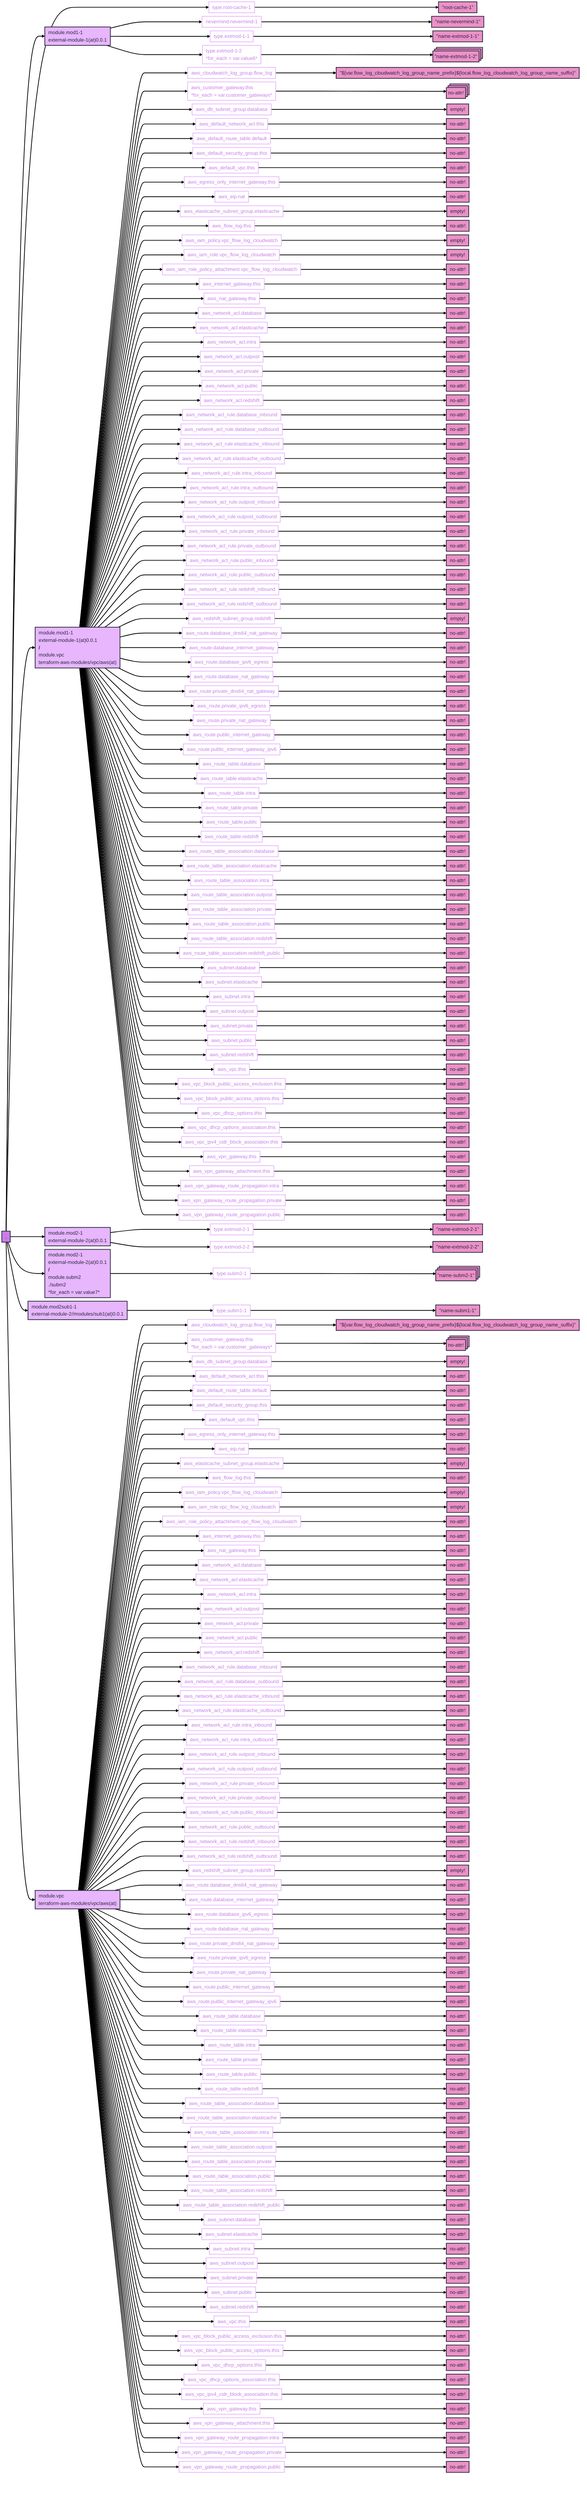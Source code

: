 ---
config:
  theme: redux
  flowchart:
    diagramPadding: 5
    padding: 5
    nodeSpacing: 10
    wrappingWidth: 700
---
flowchart LR
  classDef tf-path fill:#c87de8
  classDef tf-resource stroke:#e7b6fc,color:#c87de8,text-align:left
  classDef tf-int-mod fill:#e7b6fc,text-align:left
  classDef tf-ext-mod fill:#7da8e8,text-align:left
  classDef tf-name fill:#eb91c7
  p_root["."]:::tf-path
  p_root ----> r_root__typerootcache1["type.root-cache-1"]:::tf-resource
  r_root__typerootcache1 ---> n_root__typerootcache1_n["#34;root-cache-1#34;"]:::tf-name
  p_root --> m_root__mod11["module.mod1-1<br>external-module-1(at)0.0.1"]:::tf-int-mod
  m_root__mod11 ---> r_root__mod11__nevermindnevermind1["nevermind.nevermind-1"]:::tf-resource
  r_root__mod11__nevermindnevermind1 ---> n_root__mod11__nevermindnevermind1_n["#34;name-nevermind-1#34;"]:::tf-name
  m_root__mod11 ---> r_root__mod11__typeextmod11["type.extmod-1-1"]:::tf-resource
  r_root__mod11__typeextmod11 ---> n_root__mod11__typeextmod11_n["#34;name-extmod-1-1#34;"]:::tf-name
  m_root__mod11 ---> r_root__mod11__typeextmod12["type.extmod-1-2<br>*for_each = var.value6*"]:::tf-resource
  r_root__mod11__typeextmod12 ---> n_root__mod11__typeextmod12_n:::tf-name@{ shape: procs, label: "#34;name-extmod-1-2#34;"}
  p_root --> m_root__root__mod11__vpc["module.mod1-1<br>external-module-1(at)0.0.1<br><b>/</b><br>module.vpc<br>terraform-aws-modules/vpc/aws(at)"]:::tf-int-mod
  m_root__root__mod11__vpc ---> r_root__root__mod11__vpc__awscloudwatchloggroupflowlog["aws_cloudwatch_log_group.flow_log"]:::tf-resource
  r_root__root__mod11__vpc__awscloudwatchloggroupflowlog ---> n_root__root__mod11__vpc__awscloudwatchloggroupflowlog_n["#34;${var.flow_log_cloudwatch_log_group_name_prefix}${local.flow_log_cloudwatch_log_group_name_suffix}#34;"]:::tf-name
  m_root__root__mod11__vpc ---> r_root__root__mod11__vpc__awscustomergatewaythis["aws_customer_gateway.this<br>*for_each = var.customer_gateways*"]:::tf-resource
  r_root__root__mod11__vpc__awscustomergatewaythis ---> n_root__root__mod11__vpc__awscustomergatewaythis_n:::tf-name@{ shape: procs, label: "no-attr!"}
  m_root__root__mod11__vpc ---> r_root__root__mod11__vpc__awsdbsubnetgroupdatabase["aws_db_subnet_group.database"]:::tf-resource
  r_root__root__mod11__vpc__awsdbsubnetgroupdatabase ---> n_root__root__mod11__vpc__awsdbsubnetgroupdatabase_n["empty!"]:::tf-name
  m_root__root__mod11__vpc ---> r_root__root__mod11__vpc__awsdefaultnetworkaclthis["aws_default_network_acl.this"]:::tf-resource
  r_root__root__mod11__vpc__awsdefaultnetworkaclthis ---> n_root__root__mod11__vpc__awsdefaultnetworkaclthis_n["no-attr!"]:::tf-name
  m_root__root__mod11__vpc ---> r_root__root__mod11__vpc__awsdefaultroutetabledefault["aws_default_route_table.default"]:::tf-resource
  r_root__root__mod11__vpc__awsdefaultroutetabledefault ---> n_root__root__mod11__vpc__awsdefaultroutetabledefault_n["no-attr!"]:::tf-name
  m_root__root__mod11__vpc ---> r_root__root__mod11__vpc__awsdefaultsecuritygroupthis["aws_default_security_group.this"]:::tf-resource
  r_root__root__mod11__vpc__awsdefaultsecuritygroupthis ---> n_root__root__mod11__vpc__awsdefaultsecuritygroupthis_n["no-attr!"]:::tf-name
  m_root__root__mod11__vpc ---> r_root__root__mod11__vpc__awsdefaultvpcthis["aws_default_vpc.this"]:::tf-resource
  r_root__root__mod11__vpc__awsdefaultvpcthis ---> n_root__root__mod11__vpc__awsdefaultvpcthis_n["no-attr!"]:::tf-name
  m_root__root__mod11__vpc ---> r_root__root__mod11__vpc__awsegressonlyinternetgatewaythis["aws_egress_only_internet_gateway.this"]:::tf-resource
  r_root__root__mod11__vpc__awsegressonlyinternetgatewaythis ---> n_root__root__mod11__vpc__awsegressonlyinternetgatewaythis_n["no-attr!"]:::tf-name
  m_root__root__mod11__vpc ---> r_root__root__mod11__vpc__awseipnat["aws_eip.nat"]:::tf-resource
  r_root__root__mod11__vpc__awseipnat ---> n_root__root__mod11__vpc__awseipnat_n["no-attr!"]:::tf-name
  m_root__root__mod11__vpc ---> r_root__root__mod11__vpc__awselasticachesubnetgroupelasticache["aws_elasticache_subnet_group.elasticache"]:::tf-resource
  r_root__root__mod11__vpc__awselasticachesubnetgroupelasticache ---> n_root__root__mod11__vpc__awselasticachesubnetgroupelasticache_n["empty!"]:::tf-name
  m_root__root__mod11__vpc ---> r_root__root__mod11__vpc__awsflowlogthis["aws_flow_log.this"]:::tf-resource
  r_root__root__mod11__vpc__awsflowlogthis ---> n_root__root__mod11__vpc__awsflowlogthis_n["no-attr!"]:::tf-name
  m_root__root__mod11__vpc ---> r_root__root__mod11__vpc__awsiampolicyvpcflowlogcloudwatch["aws_iam_policy.vpc_flow_log_cloudwatch"]:::tf-resource
  r_root__root__mod11__vpc__awsiampolicyvpcflowlogcloudwatch ---> n_root__root__mod11__vpc__awsiampolicyvpcflowlogcloudwatch_n["empty!"]:::tf-name
  m_root__root__mod11__vpc ---> r_root__root__mod11__vpc__awsiamrolevpcflowlogcloudwatch["aws_iam_role.vpc_flow_log_cloudwatch"]:::tf-resource
  r_root__root__mod11__vpc__awsiamrolevpcflowlogcloudwatch ---> n_root__root__mod11__vpc__awsiamrolevpcflowlogcloudwatch_n["empty!"]:::tf-name
  m_root__root__mod11__vpc ---> r_root__root__mod11__vpc__awsiamrolepolicyattachmentvpcflowlogcloudwatch["aws_iam_role_policy_attachment.vpc_flow_log_cloudwatch"]:::tf-resource
  r_root__root__mod11__vpc__awsiamrolepolicyattachmentvpcflowlogcloudwatch ---> n_root__root__mod11__vpc__awsiamrolepolicyattachmentvpcflowlogcloudwatch_n["no-attr!"]:::tf-name
  m_root__root__mod11__vpc ---> r_root__root__mod11__vpc__awsinternetgatewaythis["aws_internet_gateway.this"]:::tf-resource
  r_root__root__mod11__vpc__awsinternetgatewaythis ---> n_root__root__mod11__vpc__awsinternetgatewaythis_n["no-attr!"]:::tf-name
  m_root__root__mod11__vpc ---> r_root__root__mod11__vpc__awsnatgatewaythis["aws_nat_gateway.this"]:::tf-resource
  r_root__root__mod11__vpc__awsnatgatewaythis ---> n_root__root__mod11__vpc__awsnatgatewaythis_n["no-attr!"]:::tf-name
  m_root__root__mod11__vpc ---> r_root__root__mod11__vpc__awsnetworkacldatabase["aws_network_acl.database"]:::tf-resource
  r_root__root__mod11__vpc__awsnetworkacldatabase ---> n_root__root__mod11__vpc__awsnetworkacldatabase_n["no-attr!"]:::tf-name
  m_root__root__mod11__vpc ---> r_root__root__mod11__vpc__awsnetworkaclelasticache["aws_network_acl.elasticache"]:::tf-resource
  r_root__root__mod11__vpc__awsnetworkaclelasticache ---> n_root__root__mod11__vpc__awsnetworkaclelasticache_n["no-attr!"]:::tf-name
  m_root__root__mod11__vpc ---> r_root__root__mod11__vpc__awsnetworkaclintra["aws_network_acl.intra"]:::tf-resource
  r_root__root__mod11__vpc__awsnetworkaclintra ---> n_root__root__mod11__vpc__awsnetworkaclintra_n["no-attr!"]:::tf-name
  m_root__root__mod11__vpc ---> r_root__root__mod11__vpc__awsnetworkacloutpost["aws_network_acl.outpost"]:::tf-resource
  r_root__root__mod11__vpc__awsnetworkacloutpost ---> n_root__root__mod11__vpc__awsnetworkacloutpost_n["no-attr!"]:::tf-name
  m_root__root__mod11__vpc ---> r_root__root__mod11__vpc__awsnetworkaclprivate["aws_network_acl.private"]:::tf-resource
  r_root__root__mod11__vpc__awsnetworkaclprivate ---> n_root__root__mod11__vpc__awsnetworkaclprivate_n["no-attr!"]:::tf-name
  m_root__root__mod11__vpc ---> r_root__root__mod11__vpc__awsnetworkaclpublic["aws_network_acl.public"]:::tf-resource
  r_root__root__mod11__vpc__awsnetworkaclpublic ---> n_root__root__mod11__vpc__awsnetworkaclpublic_n["no-attr!"]:::tf-name
  m_root__root__mod11__vpc ---> r_root__root__mod11__vpc__awsnetworkaclredshift["aws_network_acl.redshift"]:::tf-resource
  r_root__root__mod11__vpc__awsnetworkaclredshift ---> n_root__root__mod11__vpc__awsnetworkaclredshift_n["no-attr!"]:::tf-name
  m_root__root__mod11__vpc ---> r_root__root__mod11__vpc__awsnetworkaclruledatabaseinbound["aws_network_acl_rule.database_inbound"]:::tf-resource
  r_root__root__mod11__vpc__awsnetworkaclruledatabaseinbound ---> n_root__root__mod11__vpc__awsnetworkaclruledatabaseinbound_n["no-attr!"]:::tf-name
  m_root__root__mod11__vpc ---> r_root__root__mod11__vpc__awsnetworkaclruledatabaseoutbound["aws_network_acl_rule.database_outbound"]:::tf-resource
  r_root__root__mod11__vpc__awsnetworkaclruledatabaseoutbound ---> n_root__root__mod11__vpc__awsnetworkaclruledatabaseoutbound_n["no-attr!"]:::tf-name
  m_root__root__mod11__vpc ---> r_root__root__mod11__vpc__awsnetworkaclruleelasticacheinbound["aws_network_acl_rule.elasticache_inbound"]:::tf-resource
  r_root__root__mod11__vpc__awsnetworkaclruleelasticacheinbound ---> n_root__root__mod11__vpc__awsnetworkaclruleelasticacheinbound_n["no-attr!"]:::tf-name
  m_root__root__mod11__vpc ---> r_root__root__mod11__vpc__awsnetworkaclruleelasticacheoutbound["aws_network_acl_rule.elasticache_outbound"]:::tf-resource
  r_root__root__mod11__vpc__awsnetworkaclruleelasticacheoutbound ---> n_root__root__mod11__vpc__awsnetworkaclruleelasticacheoutbound_n["no-attr!"]:::tf-name
  m_root__root__mod11__vpc ---> r_root__root__mod11__vpc__awsnetworkaclruleintrainbound["aws_network_acl_rule.intra_inbound"]:::tf-resource
  r_root__root__mod11__vpc__awsnetworkaclruleintrainbound ---> n_root__root__mod11__vpc__awsnetworkaclruleintrainbound_n["no-attr!"]:::tf-name
  m_root__root__mod11__vpc ---> r_root__root__mod11__vpc__awsnetworkaclruleintraoutbound["aws_network_acl_rule.intra_outbound"]:::tf-resource
  r_root__root__mod11__vpc__awsnetworkaclruleintraoutbound ---> n_root__root__mod11__vpc__awsnetworkaclruleintraoutbound_n["no-attr!"]:::tf-name
  m_root__root__mod11__vpc ---> r_root__root__mod11__vpc__awsnetworkaclruleoutpostinbound["aws_network_acl_rule.outpost_inbound"]:::tf-resource
  r_root__root__mod11__vpc__awsnetworkaclruleoutpostinbound ---> n_root__root__mod11__vpc__awsnetworkaclruleoutpostinbound_n["no-attr!"]:::tf-name
  m_root__root__mod11__vpc ---> r_root__root__mod11__vpc__awsnetworkaclruleoutpostoutbound["aws_network_acl_rule.outpost_outbound"]:::tf-resource
  r_root__root__mod11__vpc__awsnetworkaclruleoutpostoutbound ---> n_root__root__mod11__vpc__awsnetworkaclruleoutpostoutbound_n["no-attr!"]:::tf-name
  m_root__root__mod11__vpc ---> r_root__root__mod11__vpc__awsnetworkaclruleprivateinbound["aws_network_acl_rule.private_inbound"]:::tf-resource
  r_root__root__mod11__vpc__awsnetworkaclruleprivateinbound ---> n_root__root__mod11__vpc__awsnetworkaclruleprivateinbound_n["no-attr!"]:::tf-name
  m_root__root__mod11__vpc ---> r_root__root__mod11__vpc__awsnetworkaclruleprivateoutbound["aws_network_acl_rule.private_outbound"]:::tf-resource
  r_root__root__mod11__vpc__awsnetworkaclruleprivateoutbound ---> n_root__root__mod11__vpc__awsnetworkaclruleprivateoutbound_n["no-attr!"]:::tf-name
  m_root__root__mod11__vpc ---> r_root__root__mod11__vpc__awsnetworkaclrulepublicinbound["aws_network_acl_rule.public_inbound"]:::tf-resource
  r_root__root__mod11__vpc__awsnetworkaclrulepublicinbound ---> n_root__root__mod11__vpc__awsnetworkaclrulepublicinbound_n["no-attr!"]:::tf-name
  m_root__root__mod11__vpc ---> r_root__root__mod11__vpc__awsnetworkaclrulepublicoutbound["aws_network_acl_rule.public_outbound"]:::tf-resource
  r_root__root__mod11__vpc__awsnetworkaclrulepublicoutbound ---> n_root__root__mod11__vpc__awsnetworkaclrulepublicoutbound_n["no-attr!"]:::tf-name
  m_root__root__mod11__vpc ---> r_root__root__mod11__vpc__awsnetworkaclruleredshiftinbound["aws_network_acl_rule.redshift_inbound"]:::tf-resource
  r_root__root__mod11__vpc__awsnetworkaclruleredshiftinbound ---> n_root__root__mod11__vpc__awsnetworkaclruleredshiftinbound_n["no-attr!"]:::tf-name
  m_root__root__mod11__vpc ---> r_root__root__mod11__vpc__awsnetworkaclruleredshiftoutbound["aws_network_acl_rule.redshift_outbound"]:::tf-resource
  r_root__root__mod11__vpc__awsnetworkaclruleredshiftoutbound ---> n_root__root__mod11__vpc__awsnetworkaclruleredshiftoutbound_n["no-attr!"]:::tf-name
  m_root__root__mod11__vpc ---> r_root__root__mod11__vpc__awsredshiftsubnetgroupredshift["aws_redshift_subnet_group.redshift"]:::tf-resource
  r_root__root__mod11__vpc__awsredshiftsubnetgroupredshift ---> n_root__root__mod11__vpc__awsredshiftsubnetgroupredshift_n["empty!"]:::tf-name
  m_root__root__mod11__vpc ---> r_root__root__mod11__vpc__awsroutedatabasedns64natgateway["aws_route.database_dns64_nat_gateway"]:::tf-resource
  r_root__root__mod11__vpc__awsroutedatabasedns64natgateway ---> n_root__root__mod11__vpc__awsroutedatabasedns64natgateway_n["no-attr!"]:::tf-name
  m_root__root__mod11__vpc ---> r_root__root__mod11__vpc__awsroutedatabaseinternetgateway["aws_route.database_internet_gateway"]:::tf-resource
  r_root__root__mod11__vpc__awsroutedatabaseinternetgateway ---> n_root__root__mod11__vpc__awsroutedatabaseinternetgateway_n["no-attr!"]:::tf-name
  m_root__root__mod11__vpc ---> r_root__root__mod11__vpc__awsroutedatabaseipv6egress["aws_route.database_ipv6_egress"]:::tf-resource
  r_root__root__mod11__vpc__awsroutedatabaseipv6egress ---> n_root__root__mod11__vpc__awsroutedatabaseipv6egress_n["no-attr!"]:::tf-name
  m_root__root__mod11__vpc ---> r_root__root__mod11__vpc__awsroutedatabasenatgateway["aws_route.database_nat_gateway"]:::tf-resource
  r_root__root__mod11__vpc__awsroutedatabasenatgateway ---> n_root__root__mod11__vpc__awsroutedatabasenatgateway_n["no-attr!"]:::tf-name
  m_root__root__mod11__vpc ---> r_root__root__mod11__vpc__awsrouteprivatedns64natgateway["aws_route.private_dns64_nat_gateway"]:::tf-resource
  r_root__root__mod11__vpc__awsrouteprivatedns64natgateway ---> n_root__root__mod11__vpc__awsrouteprivatedns64natgateway_n["no-attr!"]:::tf-name
  m_root__root__mod11__vpc ---> r_root__root__mod11__vpc__awsrouteprivateipv6egress["aws_route.private_ipv6_egress"]:::tf-resource
  r_root__root__mod11__vpc__awsrouteprivateipv6egress ---> n_root__root__mod11__vpc__awsrouteprivateipv6egress_n["no-attr!"]:::tf-name
  m_root__root__mod11__vpc ---> r_root__root__mod11__vpc__awsrouteprivatenatgateway["aws_route.private_nat_gateway"]:::tf-resource
  r_root__root__mod11__vpc__awsrouteprivatenatgateway ---> n_root__root__mod11__vpc__awsrouteprivatenatgateway_n["no-attr!"]:::tf-name
  m_root__root__mod11__vpc ---> r_root__root__mod11__vpc__awsroutepublicinternetgateway["aws_route.public_internet_gateway"]:::tf-resource
  r_root__root__mod11__vpc__awsroutepublicinternetgateway ---> n_root__root__mod11__vpc__awsroutepublicinternetgateway_n["no-attr!"]:::tf-name
  m_root__root__mod11__vpc ---> r_root__root__mod11__vpc__awsroutepublicinternetgatewayipv6["aws_route.public_internet_gateway_ipv6"]:::tf-resource
  r_root__root__mod11__vpc__awsroutepublicinternetgatewayipv6 ---> n_root__root__mod11__vpc__awsroutepublicinternetgatewayipv6_n["no-attr!"]:::tf-name
  m_root__root__mod11__vpc ---> r_root__root__mod11__vpc__awsroutetabledatabase["aws_route_table.database"]:::tf-resource
  r_root__root__mod11__vpc__awsroutetabledatabase ---> n_root__root__mod11__vpc__awsroutetabledatabase_n["no-attr!"]:::tf-name
  m_root__root__mod11__vpc ---> r_root__root__mod11__vpc__awsroutetableelasticache["aws_route_table.elasticache"]:::tf-resource
  r_root__root__mod11__vpc__awsroutetableelasticache ---> n_root__root__mod11__vpc__awsroutetableelasticache_n["no-attr!"]:::tf-name
  m_root__root__mod11__vpc ---> r_root__root__mod11__vpc__awsroutetableintra["aws_route_table.intra"]:::tf-resource
  r_root__root__mod11__vpc__awsroutetableintra ---> n_root__root__mod11__vpc__awsroutetableintra_n["no-attr!"]:::tf-name
  m_root__root__mod11__vpc ---> r_root__root__mod11__vpc__awsroutetableprivate["aws_route_table.private"]:::tf-resource
  r_root__root__mod11__vpc__awsroutetableprivate ---> n_root__root__mod11__vpc__awsroutetableprivate_n["no-attr!"]:::tf-name
  m_root__root__mod11__vpc ---> r_root__root__mod11__vpc__awsroutetablepublic["aws_route_table.public"]:::tf-resource
  r_root__root__mod11__vpc__awsroutetablepublic ---> n_root__root__mod11__vpc__awsroutetablepublic_n["no-attr!"]:::tf-name
  m_root__root__mod11__vpc ---> r_root__root__mod11__vpc__awsroutetableredshift["aws_route_table.redshift"]:::tf-resource
  r_root__root__mod11__vpc__awsroutetableredshift ---> n_root__root__mod11__vpc__awsroutetableredshift_n["no-attr!"]:::tf-name
  m_root__root__mod11__vpc ---> r_root__root__mod11__vpc__awsroutetableassociationdatabase["aws_route_table_association.database"]:::tf-resource
  r_root__root__mod11__vpc__awsroutetableassociationdatabase ---> n_root__root__mod11__vpc__awsroutetableassociationdatabase_n["no-attr!"]:::tf-name
  m_root__root__mod11__vpc ---> r_root__root__mod11__vpc__awsroutetableassociationelasticache["aws_route_table_association.elasticache"]:::tf-resource
  r_root__root__mod11__vpc__awsroutetableassociationelasticache ---> n_root__root__mod11__vpc__awsroutetableassociationelasticache_n["no-attr!"]:::tf-name
  m_root__root__mod11__vpc ---> r_root__root__mod11__vpc__awsroutetableassociationintra["aws_route_table_association.intra"]:::tf-resource
  r_root__root__mod11__vpc__awsroutetableassociationintra ---> n_root__root__mod11__vpc__awsroutetableassociationintra_n["no-attr!"]:::tf-name
  m_root__root__mod11__vpc ---> r_root__root__mod11__vpc__awsroutetableassociationoutpost["aws_route_table_association.outpost"]:::tf-resource
  r_root__root__mod11__vpc__awsroutetableassociationoutpost ---> n_root__root__mod11__vpc__awsroutetableassociationoutpost_n["no-attr!"]:::tf-name
  m_root__root__mod11__vpc ---> r_root__root__mod11__vpc__awsroutetableassociationprivate["aws_route_table_association.private"]:::tf-resource
  r_root__root__mod11__vpc__awsroutetableassociationprivate ---> n_root__root__mod11__vpc__awsroutetableassociationprivate_n["no-attr!"]:::tf-name
  m_root__root__mod11__vpc ---> r_root__root__mod11__vpc__awsroutetableassociationpublic["aws_route_table_association.public"]:::tf-resource
  r_root__root__mod11__vpc__awsroutetableassociationpublic ---> n_root__root__mod11__vpc__awsroutetableassociationpublic_n["no-attr!"]:::tf-name
  m_root__root__mod11__vpc ---> r_root__root__mod11__vpc__awsroutetableassociationredshift["aws_route_table_association.redshift"]:::tf-resource
  r_root__root__mod11__vpc__awsroutetableassociationredshift ---> n_root__root__mod11__vpc__awsroutetableassociationredshift_n["no-attr!"]:::tf-name
  m_root__root__mod11__vpc ---> r_root__root__mod11__vpc__awsroutetableassociationredshiftpublic["aws_route_table_association.redshift_public"]:::tf-resource
  r_root__root__mod11__vpc__awsroutetableassociationredshiftpublic ---> n_root__root__mod11__vpc__awsroutetableassociationredshiftpublic_n["no-attr!"]:::tf-name
  m_root__root__mod11__vpc ---> r_root__root__mod11__vpc__awssubnetdatabase["aws_subnet.database"]:::tf-resource
  r_root__root__mod11__vpc__awssubnetdatabase ---> n_root__root__mod11__vpc__awssubnetdatabase_n["no-attr!"]:::tf-name
  m_root__root__mod11__vpc ---> r_root__root__mod11__vpc__awssubnetelasticache["aws_subnet.elasticache"]:::tf-resource
  r_root__root__mod11__vpc__awssubnetelasticache ---> n_root__root__mod11__vpc__awssubnetelasticache_n["no-attr!"]:::tf-name
  m_root__root__mod11__vpc ---> r_root__root__mod11__vpc__awssubnetintra["aws_subnet.intra"]:::tf-resource
  r_root__root__mod11__vpc__awssubnetintra ---> n_root__root__mod11__vpc__awssubnetintra_n["no-attr!"]:::tf-name
  m_root__root__mod11__vpc ---> r_root__root__mod11__vpc__awssubnetoutpost["aws_subnet.outpost"]:::tf-resource
  r_root__root__mod11__vpc__awssubnetoutpost ---> n_root__root__mod11__vpc__awssubnetoutpost_n["no-attr!"]:::tf-name
  m_root__root__mod11__vpc ---> r_root__root__mod11__vpc__awssubnetprivate["aws_subnet.private"]:::tf-resource
  r_root__root__mod11__vpc__awssubnetprivate ---> n_root__root__mod11__vpc__awssubnetprivate_n["no-attr!"]:::tf-name
  m_root__root__mod11__vpc ---> r_root__root__mod11__vpc__awssubnetpublic["aws_subnet.public"]:::tf-resource
  r_root__root__mod11__vpc__awssubnetpublic ---> n_root__root__mod11__vpc__awssubnetpublic_n["no-attr!"]:::tf-name
  m_root__root__mod11__vpc ---> r_root__root__mod11__vpc__awssubnetredshift["aws_subnet.redshift"]:::tf-resource
  r_root__root__mod11__vpc__awssubnetredshift ---> n_root__root__mod11__vpc__awssubnetredshift_n["no-attr!"]:::tf-name
  m_root__root__mod11__vpc ---> r_root__root__mod11__vpc__awsvpcthis["aws_vpc.this"]:::tf-resource
  r_root__root__mod11__vpc__awsvpcthis ---> n_root__root__mod11__vpc__awsvpcthis_n["no-attr!"]:::tf-name
  m_root__root__mod11__vpc ---> r_root__root__mod11__vpc__awsvpcblockpublicaccessexclusionthis["aws_vpc_block_public_access_exclusion.this"]:::tf-resource
  r_root__root__mod11__vpc__awsvpcblockpublicaccessexclusionthis ---> n_root__root__mod11__vpc__awsvpcblockpublicaccessexclusionthis_n["no-attr!"]:::tf-name
  m_root__root__mod11__vpc ---> r_root__root__mod11__vpc__awsvpcblockpublicaccessoptionsthis["aws_vpc_block_public_access_options.this"]:::tf-resource
  r_root__root__mod11__vpc__awsvpcblockpublicaccessoptionsthis ---> n_root__root__mod11__vpc__awsvpcblockpublicaccessoptionsthis_n["no-attr!"]:::tf-name
  m_root__root__mod11__vpc ---> r_root__root__mod11__vpc__awsvpcdhcpoptionsthis["aws_vpc_dhcp_options.this"]:::tf-resource
  r_root__root__mod11__vpc__awsvpcdhcpoptionsthis ---> n_root__root__mod11__vpc__awsvpcdhcpoptionsthis_n["no-attr!"]:::tf-name
  m_root__root__mod11__vpc ---> r_root__root__mod11__vpc__awsvpcdhcpoptionsassociationthis["aws_vpc_dhcp_options_association.this"]:::tf-resource
  r_root__root__mod11__vpc__awsvpcdhcpoptionsassociationthis ---> n_root__root__mod11__vpc__awsvpcdhcpoptionsassociationthis_n["no-attr!"]:::tf-name
  m_root__root__mod11__vpc ---> r_root__root__mod11__vpc__awsvpcipv4cidrblockassociationthis["aws_vpc_ipv4_cidr_block_association.this"]:::tf-resource
  r_root__root__mod11__vpc__awsvpcipv4cidrblockassociationthis ---> n_root__root__mod11__vpc__awsvpcipv4cidrblockassociationthis_n["no-attr!"]:::tf-name
  m_root__root__mod11__vpc ---> r_root__root__mod11__vpc__awsvpngatewaythis["aws_vpn_gateway.this"]:::tf-resource
  r_root__root__mod11__vpc__awsvpngatewaythis ---> n_root__root__mod11__vpc__awsvpngatewaythis_n["no-attr!"]:::tf-name
  m_root__root__mod11__vpc ---> r_root__root__mod11__vpc__awsvpngatewayattachmentthis["aws_vpn_gateway_attachment.this"]:::tf-resource
  r_root__root__mod11__vpc__awsvpngatewayattachmentthis ---> n_root__root__mod11__vpc__awsvpngatewayattachmentthis_n["no-attr!"]:::tf-name
  m_root__root__mod11__vpc ---> r_root__root__mod11__vpc__awsvpngatewayroutepropagationintra["aws_vpn_gateway_route_propagation.intra"]:::tf-resource
  r_root__root__mod11__vpc__awsvpngatewayroutepropagationintra ---> n_root__root__mod11__vpc__awsvpngatewayroutepropagationintra_n["no-attr!"]:::tf-name
  m_root__root__mod11__vpc ---> r_root__root__mod11__vpc__awsvpngatewayroutepropagationprivate["aws_vpn_gateway_route_propagation.private"]:::tf-resource
  r_root__root__mod11__vpc__awsvpngatewayroutepropagationprivate ---> n_root__root__mod11__vpc__awsvpngatewayroutepropagationprivate_n["no-attr!"]:::tf-name
  m_root__root__mod11__vpc ---> r_root__root__mod11__vpc__awsvpngatewayroutepropagationpublic["aws_vpn_gateway_route_propagation.public"]:::tf-resource
  r_root__root__mod11__vpc__awsvpngatewayroutepropagationpublic ---> n_root__root__mod11__vpc__awsvpngatewayroutepropagationpublic_n["no-attr!"]:::tf-name
  p_root --> m_root__mod21["module.mod2-1<br>external-module-2(at)0.0.1"]:::tf-int-mod
  m_root__mod21 ---> r_root__mod21__typeextmod21["type.extmod-2-1"]:::tf-resource
  r_root__mod21__typeextmod21 ---> n_root__mod21__typeextmod21_n["#34;name-extmod-2-1#34;"]:::tf-name
  m_root__mod21 ---> r_root__mod21__typeextmod22["type.extmod-2-2"]:::tf-resource
  r_root__mod21__typeextmod22 ---> n_root__mod21__typeextmod22_n["#34;name-extmod-2-2#34;"]:::tf-name
  p_root --> m_root__root__mod21__subm2["module.mod2-1<br>external-module-2(at)0.0.1<br><b>/</b><br>module.subm2<br>./subm2<br>*for_each = var.value7*"]:::tf-int-mod
  m_root__root__mod21__subm2 ---> r_root__root__mod21__subm2__typesubm21["type.subm2-1"]:::tf-resource
  r_root__root__mod21__subm2__typesubm21 ---> n_root__root__mod21__subm2__typesubm21_n:::tf-name@{ shape: procs, label: "#34;name-subm2-1#34;"}
  p_root --> m_root__mod2sub11["module.mod2sub1-1<br>external-module-2//modules/sub1(at)0.0.1"]:::tf-int-mod
  m_root__mod2sub11 ---> r_root__mod2sub11__typesubm11["type.subm1-1"]:::tf-resource
  r_root__mod2sub11__typesubm11 ---> n_root__mod2sub11__typesubm11_n["#34;name-subm1-1#34;"]:::tf-name
  p_root --> m_root__vpc["module.vpc<br>terraform-aws-modules/vpc/aws(at)"]:::tf-int-mod
  m_root__vpc ---> r_root__vpc__awscloudwatchloggroupflowlog["aws_cloudwatch_log_group.flow_log"]:::tf-resource
  r_root__vpc__awscloudwatchloggroupflowlog ---> n_root__vpc__awscloudwatchloggroupflowlog_n["#34;${var.flow_log_cloudwatch_log_group_name_prefix}${local.flow_log_cloudwatch_log_group_name_suffix}#34;"]:::tf-name
  m_root__vpc ---> r_root__vpc__awscustomergatewaythis["aws_customer_gateway.this<br>*for_each = var.customer_gateways*"]:::tf-resource
  r_root__vpc__awscustomergatewaythis ---> n_root__vpc__awscustomergatewaythis_n:::tf-name@{ shape: procs, label: "no-attr!"}
  m_root__vpc ---> r_root__vpc__awsdbsubnetgroupdatabase["aws_db_subnet_group.database"]:::tf-resource
  r_root__vpc__awsdbsubnetgroupdatabase ---> n_root__vpc__awsdbsubnetgroupdatabase_n["empty!"]:::tf-name
  m_root__vpc ---> r_root__vpc__awsdefaultnetworkaclthis["aws_default_network_acl.this"]:::tf-resource
  r_root__vpc__awsdefaultnetworkaclthis ---> n_root__vpc__awsdefaultnetworkaclthis_n["no-attr!"]:::tf-name
  m_root__vpc ---> r_root__vpc__awsdefaultroutetabledefault["aws_default_route_table.default"]:::tf-resource
  r_root__vpc__awsdefaultroutetabledefault ---> n_root__vpc__awsdefaultroutetabledefault_n["no-attr!"]:::tf-name
  m_root__vpc ---> r_root__vpc__awsdefaultsecuritygroupthis["aws_default_security_group.this"]:::tf-resource
  r_root__vpc__awsdefaultsecuritygroupthis ---> n_root__vpc__awsdefaultsecuritygroupthis_n["no-attr!"]:::tf-name
  m_root__vpc ---> r_root__vpc__awsdefaultvpcthis["aws_default_vpc.this"]:::tf-resource
  r_root__vpc__awsdefaultvpcthis ---> n_root__vpc__awsdefaultvpcthis_n["no-attr!"]:::tf-name
  m_root__vpc ---> r_root__vpc__awsegressonlyinternetgatewaythis["aws_egress_only_internet_gateway.this"]:::tf-resource
  r_root__vpc__awsegressonlyinternetgatewaythis ---> n_root__vpc__awsegressonlyinternetgatewaythis_n["no-attr!"]:::tf-name
  m_root__vpc ---> r_root__vpc__awseipnat["aws_eip.nat"]:::tf-resource
  r_root__vpc__awseipnat ---> n_root__vpc__awseipnat_n["no-attr!"]:::tf-name
  m_root__vpc ---> r_root__vpc__awselasticachesubnetgroupelasticache["aws_elasticache_subnet_group.elasticache"]:::tf-resource
  r_root__vpc__awselasticachesubnetgroupelasticache ---> n_root__vpc__awselasticachesubnetgroupelasticache_n["empty!"]:::tf-name
  m_root__vpc ---> r_root__vpc__awsflowlogthis["aws_flow_log.this"]:::tf-resource
  r_root__vpc__awsflowlogthis ---> n_root__vpc__awsflowlogthis_n["no-attr!"]:::tf-name
  m_root__vpc ---> r_root__vpc__awsiampolicyvpcflowlogcloudwatch["aws_iam_policy.vpc_flow_log_cloudwatch"]:::tf-resource
  r_root__vpc__awsiampolicyvpcflowlogcloudwatch ---> n_root__vpc__awsiampolicyvpcflowlogcloudwatch_n["empty!"]:::tf-name
  m_root__vpc ---> r_root__vpc__awsiamrolevpcflowlogcloudwatch["aws_iam_role.vpc_flow_log_cloudwatch"]:::tf-resource
  r_root__vpc__awsiamrolevpcflowlogcloudwatch ---> n_root__vpc__awsiamrolevpcflowlogcloudwatch_n["empty!"]:::tf-name
  m_root__vpc ---> r_root__vpc__awsiamrolepolicyattachmentvpcflowlogcloudwatch["aws_iam_role_policy_attachment.vpc_flow_log_cloudwatch"]:::tf-resource
  r_root__vpc__awsiamrolepolicyattachmentvpcflowlogcloudwatch ---> n_root__vpc__awsiamrolepolicyattachmentvpcflowlogcloudwatch_n["no-attr!"]:::tf-name
  m_root__vpc ---> r_root__vpc__awsinternetgatewaythis["aws_internet_gateway.this"]:::tf-resource
  r_root__vpc__awsinternetgatewaythis ---> n_root__vpc__awsinternetgatewaythis_n["no-attr!"]:::tf-name
  m_root__vpc ---> r_root__vpc__awsnatgatewaythis["aws_nat_gateway.this"]:::tf-resource
  r_root__vpc__awsnatgatewaythis ---> n_root__vpc__awsnatgatewaythis_n["no-attr!"]:::tf-name
  m_root__vpc ---> r_root__vpc__awsnetworkacldatabase["aws_network_acl.database"]:::tf-resource
  r_root__vpc__awsnetworkacldatabase ---> n_root__vpc__awsnetworkacldatabase_n["no-attr!"]:::tf-name
  m_root__vpc ---> r_root__vpc__awsnetworkaclelasticache["aws_network_acl.elasticache"]:::tf-resource
  r_root__vpc__awsnetworkaclelasticache ---> n_root__vpc__awsnetworkaclelasticache_n["no-attr!"]:::tf-name
  m_root__vpc ---> r_root__vpc__awsnetworkaclintra["aws_network_acl.intra"]:::tf-resource
  r_root__vpc__awsnetworkaclintra ---> n_root__vpc__awsnetworkaclintra_n["no-attr!"]:::tf-name
  m_root__vpc ---> r_root__vpc__awsnetworkacloutpost["aws_network_acl.outpost"]:::tf-resource
  r_root__vpc__awsnetworkacloutpost ---> n_root__vpc__awsnetworkacloutpost_n["no-attr!"]:::tf-name
  m_root__vpc ---> r_root__vpc__awsnetworkaclprivate["aws_network_acl.private"]:::tf-resource
  r_root__vpc__awsnetworkaclprivate ---> n_root__vpc__awsnetworkaclprivate_n["no-attr!"]:::tf-name
  m_root__vpc ---> r_root__vpc__awsnetworkaclpublic["aws_network_acl.public"]:::tf-resource
  r_root__vpc__awsnetworkaclpublic ---> n_root__vpc__awsnetworkaclpublic_n["no-attr!"]:::tf-name
  m_root__vpc ---> r_root__vpc__awsnetworkaclredshift["aws_network_acl.redshift"]:::tf-resource
  r_root__vpc__awsnetworkaclredshift ---> n_root__vpc__awsnetworkaclredshift_n["no-attr!"]:::tf-name
  m_root__vpc ---> r_root__vpc__awsnetworkaclruledatabaseinbound["aws_network_acl_rule.database_inbound"]:::tf-resource
  r_root__vpc__awsnetworkaclruledatabaseinbound ---> n_root__vpc__awsnetworkaclruledatabaseinbound_n["no-attr!"]:::tf-name
  m_root__vpc ---> r_root__vpc__awsnetworkaclruledatabaseoutbound["aws_network_acl_rule.database_outbound"]:::tf-resource
  r_root__vpc__awsnetworkaclruledatabaseoutbound ---> n_root__vpc__awsnetworkaclruledatabaseoutbound_n["no-attr!"]:::tf-name
  m_root__vpc ---> r_root__vpc__awsnetworkaclruleelasticacheinbound["aws_network_acl_rule.elasticache_inbound"]:::tf-resource
  r_root__vpc__awsnetworkaclruleelasticacheinbound ---> n_root__vpc__awsnetworkaclruleelasticacheinbound_n["no-attr!"]:::tf-name
  m_root__vpc ---> r_root__vpc__awsnetworkaclruleelasticacheoutbound["aws_network_acl_rule.elasticache_outbound"]:::tf-resource
  r_root__vpc__awsnetworkaclruleelasticacheoutbound ---> n_root__vpc__awsnetworkaclruleelasticacheoutbound_n["no-attr!"]:::tf-name
  m_root__vpc ---> r_root__vpc__awsnetworkaclruleintrainbound["aws_network_acl_rule.intra_inbound"]:::tf-resource
  r_root__vpc__awsnetworkaclruleintrainbound ---> n_root__vpc__awsnetworkaclruleintrainbound_n["no-attr!"]:::tf-name
  m_root__vpc ---> r_root__vpc__awsnetworkaclruleintraoutbound["aws_network_acl_rule.intra_outbound"]:::tf-resource
  r_root__vpc__awsnetworkaclruleintraoutbound ---> n_root__vpc__awsnetworkaclruleintraoutbound_n["no-attr!"]:::tf-name
  m_root__vpc ---> r_root__vpc__awsnetworkaclruleoutpostinbound["aws_network_acl_rule.outpost_inbound"]:::tf-resource
  r_root__vpc__awsnetworkaclruleoutpostinbound ---> n_root__vpc__awsnetworkaclruleoutpostinbound_n["no-attr!"]:::tf-name
  m_root__vpc ---> r_root__vpc__awsnetworkaclruleoutpostoutbound["aws_network_acl_rule.outpost_outbound"]:::tf-resource
  r_root__vpc__awsnetworkaclruleoutpostoutbound ---> n_root__vpc__awsnetworkaclruleoutpostoutbound_n["no-attr!"]:::tf-name
  m_root__vpc ---> r_root__vpc__awsnetworkaclruleprivateinbound["aws_network_acl_rule.private_inbound"]:::tf-resource
  r_root__vpc__awsnetworkaclruleprivateinbound ---> n_root__vpc__awsnetworkaclruleprivateinbound_n["no-attr!"]:::tf-name
  m_root__vpc ---> r_root__vpc__awsnetworkaclruleprivateoutbound["aws_network_acl_rule.private_outbound"]:::tf-resource
  r_root__vpc__awsnetworkaclruleprivateoutbound ---> n_root__vpc__awsnetworkaclruleprivateoutbound_n["no-attr!"]:::tf-name
  m_root__vpc ---> r_root__vpc__awsnetworkaclrulepublicinbound["aws_network_acl_rule.public_inbound"]:::tf-resource
  r_root__vpc__awsnetworkaclrulepublicinbound ---> n_root__vpc__awsnetworkaclrulepublicinbound_n["no-attr!"]:::tf-name
  m_root__vpc ---> r_root__vpc__awsnetworkaclrulepublicoutbound["aws_network_acl_rule.public_outbound"]:::tf-resource
  r_root__vpc__awsnetworkaclrulepublicoutbound ---> n_root__vpc__awsnetworkaclrulepublicoutbound_n["no-attr!"]:::tf-name
  m_root__vpc ---> r_root__vpc__awsnetworkaclruleredshiftinbound["aws_network_acl_rule.redshift_inbound"]:::tf-resource
  r_root__vpc__awsnetworkaclruleredshiftinbound ---> n_root__vpc__awsnetworkaclruleredshiftinbound_n["no-attr!"]:::tf-name
  m_root__vpc ---> r_root__vpc__awsnetworkaclruleredshiftoutbound["aws_network_acl_rule.redshift_outbound"]:::tf-resource
  r_root__vpc__awsnetworkaclruleredshiftoutbound ---> n_root__vpc__awsnetworkaclruleredshiftoutbound_n["no-attr!"]:::tf-name
  m_root__vpc ---> r_root__vpc__awsredshiftsubnetgroupredshift["aws_redshift_subnet_group.redshift"]:::tf-resource
  r_root__vpc__awsredshiftsubnetgroupredshift ---> n_root__vpc__awsredshiftsubnetgroupredshift_n["empty!"]:::tf-name
  m_root__vpc ---> r_root__vpc__awsroutedatabasedns64natgateway["aws_route.database_dns64_nat_gateway"]:::tf-resource
  r_root__vpc__awsroutedatabasedns64natgateway ---> n_root__vpc__awsroutedatabasedns64natgateway_n["no-attr!"]:::tf-name
  m_root__vpc ---> r_root__vpc__awsroutedatabaseinternetgateway["aws_route.database_internet_gateway"]:::tf-resource
  r_root__vpc__awsroutedatabaseinternetgateway ---> n_root__vpc__awsroutedatabaseinternetgateway_n["no-attr!"]:::tf-name
  m_root__vpc ---> r_root__vpc__awsroutedatabaseipv6egress["aws_route.database_ipv6_egress"]:::tf-resource
  r_root__vpc__awsroutedatabaseipv6egress ---> n_root__vpc__awsroutedatabaseipv6egress_n["no-attr!"]:::tf-name
  m_root__vpc ---> r_root__vpc__awsroutedatabasenatgateway["aws_route.database_nat_gateway"]:::tf-resource
  r_root__vpc__awsroutedatabasenatgateway ---> n_root__vpc__awsroutedatabasenatgateway_n["no-attr!"]:::tf-name
  m_root__vpc ---> r_root__vpc__awsrouteprivatedns64natgateway["aws_route.private_dns64_nat_gateway"]:::tf-resource
  r_root__vpc__awsrouteprivatedns64natgateway ---> n_root__vpc__awsrouteprivatedns64natgateway_n["no-attr!"]:::tf-name
  m_root__vpc ---> r_root__vpc__awsrouteprivateipv6egress["aws_route.private_ipv6_egress"]:::tf-resource
  r_root__vpc__awsrouteprivateipv6egress ---> n_root__vpc__awsrouteprivateipv6egress_n["no-attr!"]:::tf-name
  m_root__vpc ---> r_root__vpc__awsrouteprivatenatgateway["aws_route.private_nat_gateway"]:::tf-resource
  r_root__vpc__awsrouteprivatenatgateway ---> n_root__vpc__awsrouteprivatenatgateway_n["no-attr!"]:::tf-name
  m_root__vpc ---> r_root__vpc__awsroutepublicinternetgateway["aws_route.public_internet_gateway"]:::tf-resource
  r_root__vpc__awsroutepublicinternetgateway ---> n_root__vpc__awsroutepublicinternetgateway_n["no-attr!"]:::tf-name
  m_root__vpc ---> r_root__vpc__awsroutepublicinternetgatewayipv6["aws_route.public_internet_gateway_ipv6"]:::tf-resource
  r_root__vpc__awsroutepublicinternetgatewayipv6 ---> n_root__vpc__awsroutepublicinternetgatewayipv6_n["no-attr!"]:::tf-name
  m_root__vpc ---> r_root__vpc__awsroutetabledatabase["aws_route_table.database"]:::tf-resource
  r_root__vpc__awsroutetabledatabase ---> n_root__vpc__awsroutetabledatabase_n["no-attr!"]:::tf-name
  m_root__vpc ---> r_root__vpc__awsroutetableelasticache["aws_route_table.elasticache"]:::tf-resource
  r_root__vpc__awsroutetableelasticache ---> n_root__vpc__awsroutetableelasticache_n["no-attr!"]:::tf-name
  m_root__vpc ---> r_root__vpc__awsroutetableintra["aws_route_table.intra"]:::tf-resource
  r_root__vpc__awsroutetableintra ---> n_root__vpc__awsroutetableintra_n["no-attr!"]:::tf-name
  m_root__vpc ---> r_root__vpc__awsroutetableprivate["aws_route_table.private"]:::tf-resource
  r_root__vpc__awsroutetableprivate ---> n_root__vpc__awsroutetableprivate_n["no-attr!"]:::tf-name
  m_root__vpc ---> r_root__vpc__awsroutetablepublic["aws_route_table.public"]:::tf-resource
  r_root__vpc__awsroutetablepublic ---> n_root__vpc__awsroutetablepublic_n["no-attr!"]:::tf-name
  m_root__vpc ---> r_root__vpc__awsroutetableredshift["aws_route_table.redshift"]:::tf-resource
  r_root__vpc__awsroutetableredshift ---> n_root__vpc__awsroutetableredshift_n["no-attr!"]:::tf-name
  m_root__vpc ---> r_root__vpc__awsroutetableassociationdatabase["aws_route_table_association.database"]:::tf-resource
  r_root__vpc__awsroutetableassociationdatabase ---> n_root__vpc__awsroutetableassociationdatabase_n["no-attr!"]:::tf-name
  m_root__vpc ---> r_root__vpc__awsroutetableassociationelasticache["aws_route_table_association.elasticache"]:::tf-resource
  r_root__vpc__awsroutetableassociationelasticache ---> n_root__vpc__awsroutetableassociationelasticache_n["no-attr!"]:::tf-name
  m_root__vpc ---> r_root__vpc__awsroutetableassociationintra["aws_route_table_association.intra"]:::tf-resource
  r_root__vpc__awsroutetableassociationintra ---> n_root__vpc__awsroutetableassociationintra_n["no-attr!"]:::tf-name
  m_root__vpc ---> r_root__vpc__awsroutetableassociationoutpost["aws_route_table_association.outpost"]:::tf-resource
  r_root__vpc__awsroutetableassociationoutpost ---> n_root__vpc__awsroutetableassociationoutpost_n["no-attr!"]:::tf-name
  m_root__vpc ---> r_root__vpc__awsroutetableassociationprivate["aws_route_table_association.private"]:::tf-resource
  r_root__vpc__awsroutetableassociationprivate ---> n_root__vpc__awsroutetableassociationprivate_n["no-attr!"]:::tf-name
  m_root__vpc ---> r_root__vpc__awsroutetableassociationpublic["aws_route_table_association.public"]:::tf-resource
  r_root__vpc__awsroutetableassociationpublic ---> n_root__vpc__awsroutetableassociationpublic_n["no-attr!"]:::tf-name
  m_root__vpc ---> r_root__vpc__awsroutetableassociationredshift["aws_route_table_association.redshift"]:::tf-resource
  r_root__vpc__awsroutetableassociationredshift ---> n_root__vpc__awsroutetableassociationredshift_n["no-attr!"]:::tf-name
  m_root__vpc ---> r_root__vpc__awsroutetableassociationredshiftpublic["aws_route_table_association.redshift_public"]:::tf-resource
  r_root__vpc__awsroutetableassociationredshiftpublic ---> n_root__vpc__awsroutetableassociationredshiftpublic_n["no-attr!"]:::tf-name
  m_root__vpc ---> r_root__vpc__awssubnetdatabase["aws_subnet.database"]:::tf-resource
  r_root__vpc__awssubnetdatabase ---> n_root__vpc__awssubnetdatabase_n["no-attr!"]:::tf-name
  m_root__vpc ---> r_root__vpc__awssubnetelasticache["aws_subnet.elasticache"]:::tf-resource
  r_root__vpc__awssubnetelasticache ---> n_root__vpc__awssubnetelasticache_n["no-attr!"]:::tf-name
  m_root__vpc ---> r_root__vpc__awssubnetintra["aws_subnet.intra"]:::tf-resource
  r_root__vpc__awssubnetintra ---> n_root__vpc__awssubnetintra_n["no-attr!"]:::tf-name
  m_root__vpc ---> r_root__vpc__awssubnetoutpost["aws_subnet.outpost"]:::tf-resource
  r_root__vpc__awssubnetoutpost ---> n_root__vpc__awssubnetoutpost_n["no-attr!"]:::tf-name
  m_root__vpc ---> r_root__vpc__awssubnetprivate["aws_subnet.private"]:::tf-resource
  r_root__vpc__awssubnetprivate ---> n_root__vpc__awssubnetprivate_n["no-attr!"]:::tf-name
  m_root__vpc ---> r_root__vpc__awssubnetpublic["aws_subnet.public"]:::tf-resource
  r_root__vpc__awssubnetpublic ---> n_root__vpc__awssubnetpublic_n["no-attr!"]:::tf-name
  m_root__vpc ---> r_root__vpc__awssubnetredshift["aws_subnet.redshift"]:::tf-resource
  r_root__vpc__awssubnetredshift ---> n_root__vpc__awssubnetredshift_n["no-attr!"]:::tf-name
  m_root__vpc ---> r_root__vpc__awsvpcthis["aws_vpc.this"]:::tf-resource
  r_root__vpc__awsvpcthis ---> n_root__vpc__awsvpcthis_n["no-attr!"]:::tf-name
  m_root__vpc ---> r_root__vpc__awsvpcblockpublicaccessexclusionthis["aws_vpc_block_public_access_exclusion.this"]:::tf-resource
  r_root__vpc__awsvpcblockpublicaccessexclusionthis ---> n_root__vpc__awsvpcblockpublicaccessexclusionthis_n["no-attr!"]:::tf-name
  m_root__vpc ---> r_root__vpc__awsvpcblockpublicaccessoptionsthis["aws_vpc_block_public_access_options.this"]:::tf-resource
  r_root__vpc__awsvpcblockpublicaccessoptionsthis ---> n_root__vpc__awsvpcblockpublicaccessoptionsthis_n["no-attr!"]:::tf-name
  m_root__vpc ---> r_root__vpc__awsvpcdhcpoptionsthis["aws_vpc_dhcp_options.this"]:::tf-resource
  r_root__vpc__awsvpcdhcpoptionsthis ---> n_root__vpc__awsvpcdhcpoptionsthis_n["no-attr!"]:::tf-name
  m_root__vpc ---> r_root__vpc__awsvpcdhcpoptionsassociationthis["aws_vpc_dhcp_options_association.this"]:::tf-resource
  r_root__vpc__awsvpcdhcpoptionsassociationthis ---> n_root__vpc__awsvpcdhcpoptionsassociationthis_n["no-attr!"]:::tf-name
  m_root__vpc ---> r_root__vpc__awsvpcipv4cidrblockassociationthis["aws_vpc_ipv4_cidr_block_association.this"]:::tf-resource
  r_root__vpc__awsvpcipv4cidrblockassociationthis ---> n_root__vpc__awsvpcipv4cidrblockassociationthis_n["no-attr!"]:::tf-name
  m_root__vpc ---> r_root__vpc__awsvpngatewaythis["aws_vpn_gateway.this"]:::tf-resource
  r_root__vpc__awsvpngatewaythis ---> n_root__vpc__awsvpngatewaythis_n["no-attr!"]:::tf-name
  m_root__vpc ---> r_root__vpc__awsvpngatewayattachmentthis["aws_vpn_gateway_attachment.this"]:::tf-resource
  r_root__vpc__awsvpngatewayattachmentthis ---> n_root__vpc__awsvpngatewayattachmentthis_n["no-attr!"]:::tf-name
  m_root__vpc ---> r_root__vpc__awsvpngatewayroutepropagationintra["aws_vpn_gateway_route_propagation.intra"]:::tf-resource
  r_root__vpc__awsvpngatewayroutepropagationintra ---> n_root__vpc__awsvpngatewayroutepropagationintra_n["no-attr!"]:::tf-name
  m_root__vpc ---> r_root__vpc__awsvpngatewayroutepropagationprivate["aws_vpn_gateway_route_propagation.private"]:::tf-resource
  r_root__vpc__awsvpngatewayroutepropagationprivate ---> n_root__vpc__awsvpngatewayroutepropagationprivate_n["no-attr!"]:::tf-name
  m_root__vpc ---> r_root__vpc__awsvpngatewayroutepropagationpublic["aws_vpn_gateway_route_propagation.public"]:::tf-resource
  r_root__vpc__awsvpngatewayroutepropagationpublic ---> n_root__vpc__awsvpngatewayroutepropagationpublic_n["no-attr!"]:::tf-name